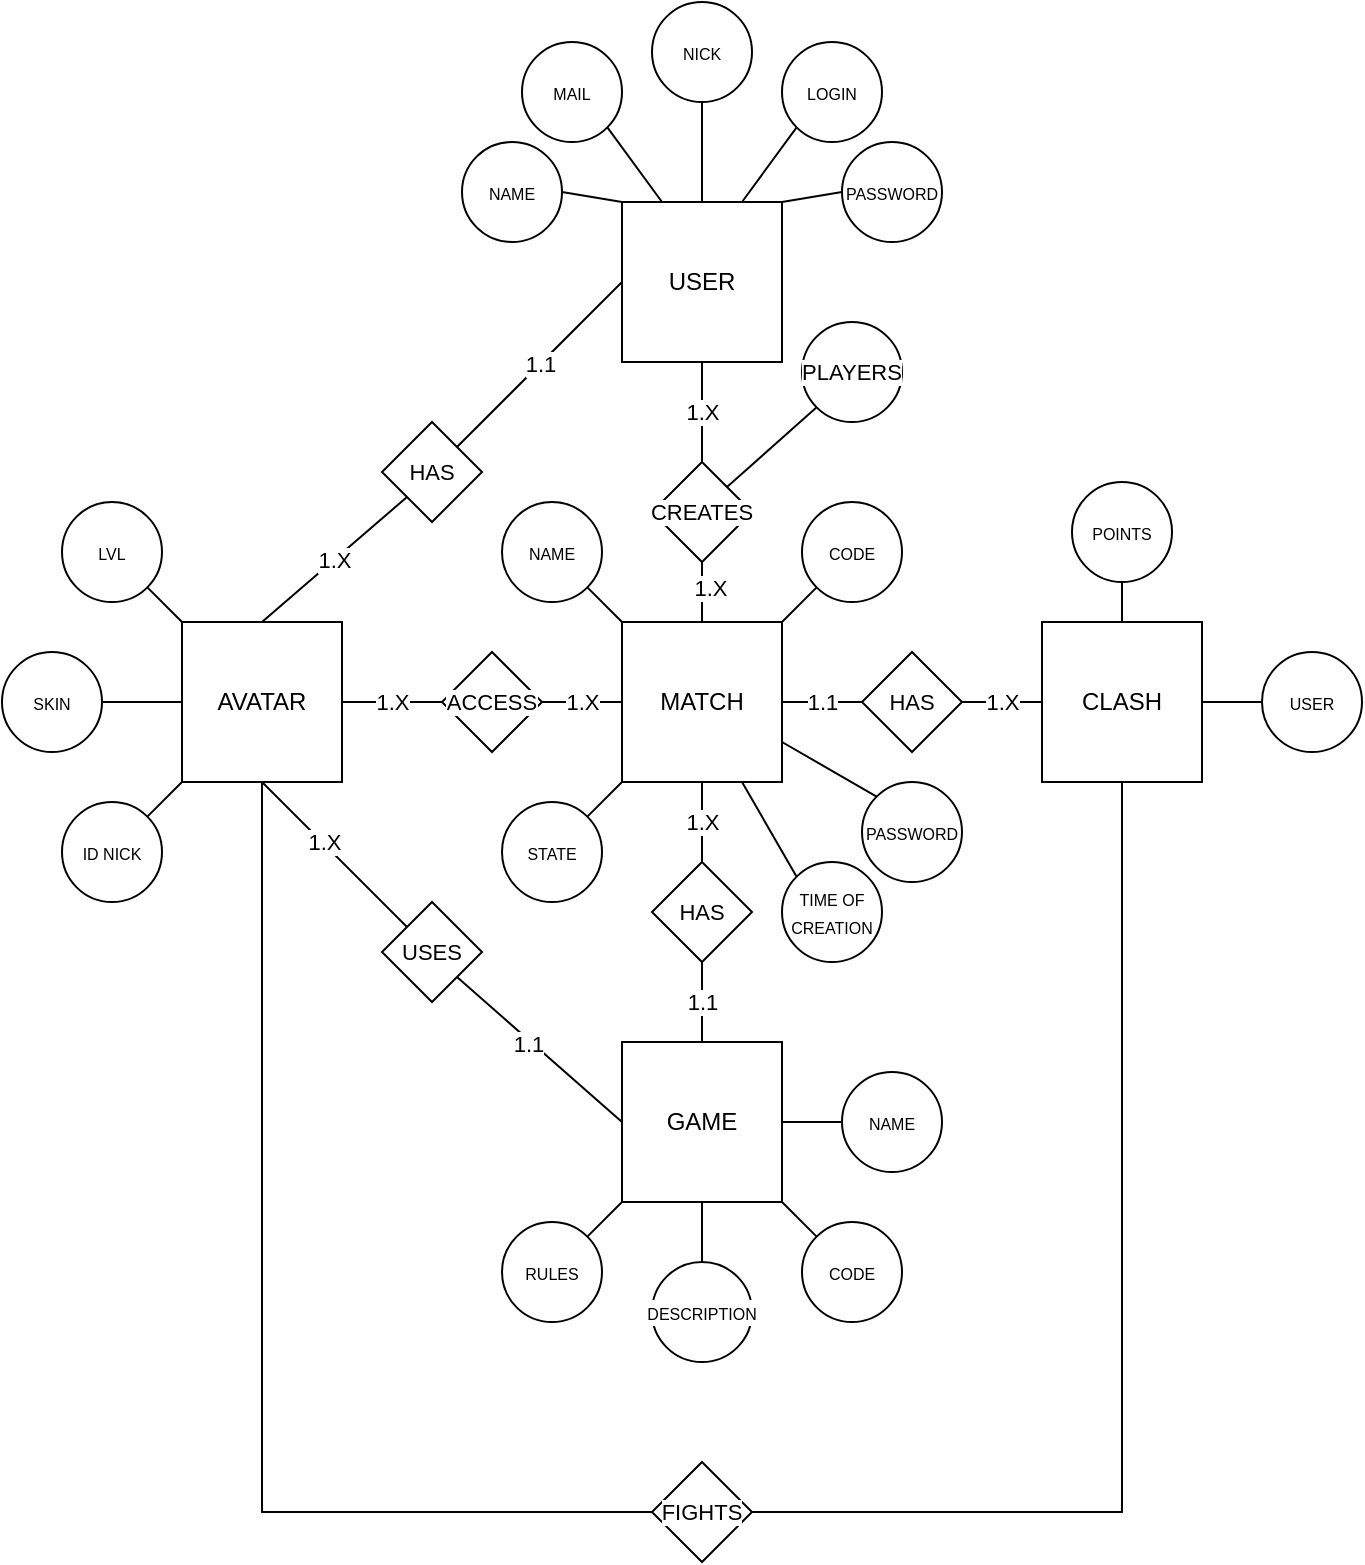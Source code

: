 <mxfile version="26.0.5">
  <diagram name="Página-1" id="8rB7lRmxeVJ_NQVGPMdq">
    <mxGraphModel dx="1434" dy="780" grid="1" gridSize="10" guides="1" tooltips="1" connect="1" arrows="1" fold="1" page="1" pageScale="1" pageWidth="3300" pageHeight="4681" math="0" shadow="0">
      <root>
        <mxCell id="0" />
        <mxCell id="1" parent="0" />
        <mxCell id="Q8lysUZiwYk1WU2H4I8g-20" value="1.X" style="edgeStyle=none;shape=connector;rounded=0;orthogonalLoop=1;jettySize=auto;html=1;exitX=0.5;exitY=0;exitDx=0;exitDy=0;entryX=0.5;entryY=1;entryDx=0;entryDy=0;strokeColor=default;align=center;verticalAlign=middle;fontFamily=Helvetica;fontSize=11;fontColor=default;labelBackgroundColor=default;endArrow=none;" edge="1" parent="1" source="Q8lysUZiwYk1WU2H4I8g-43" target="Q8lysUZiwYk1WU2H4I8g-3">
          <mxGeometry relative="1" as="geometry" />
        </mxCell>
        <mxCell id="Q8lysUZiwYk1WU2H4I8g-77" style="edgeStyle=none;shape=connector;rounded=0;orthogonalLoop=1;jettySize=auto;html=1;exitX=0.5;exitY=1;exitDx=0;exitDy=0;entryX=0.5;entryY=0;entryDx=0;entryDy=0;strokeColor=default;align=center;verticalAlign=middle;fontFamily=Helvetica;fontSize=11;fontColor=default;labelBackgroundColor=default;endArrow=none;" edge="1" parent="1" source="Q8lysUZiwYk1WU2H4I8g-1" target="Q8lysUZiwYk1WU2H4I8g-55">
          <mxGeometry relative="1" as="geometry" />
        </mxCell>
        <mxCell id="Q8lysUZiwYk1WU2H4I8g-1" value="GAME" style="whiteSpace=wrap;html=1;aspect=fixed;" vertex="1" parent="1">
          <mxGeometry x="600" y="530" width="80" height="80" as="geometry" />
        </mxCell>
        <mxCell id="Q8lysUZiwYk1WU2H4I8g-23" value="1.X" style="edgeStyle=none;shape=connector;rounded=0;orthogonalLoop=1;jettySize=auto;html=1;exitX=1;exitY=0.5;exitDx=0;exitDy=0;entryX=0;entryY=0.5;entryDx=0;entryDy=0;strokeColor=default;align=center;verticalAlign=middle;fontFamily=Helvetica;fontSize=11;fontColor=default;labelBackgroundColor=default;endArrow=none;" edge="1" parent="1" source="Q8lysUZiwYk1WU2H4I8g-31" target="Q8lysUZiwYk1WU2H4I8g-3">
          <mxGeometry relative="1" as="geometry" />
        </mxCell>
        <mxCell id="Q8lysUZiwYk1WU2H4I8g-41" style="edgeStyle=none;shape=connector;rounded=0;orthogonalLoop=1;jettySize=auto;html=1;exitX=0.5;exitY=1;exitDx=0;exitDy=0;entryX=0;entryY=0;entryDx=0;entryDy=0;strokeColor=default;align=center;verticalAlign=middle;fontFamily=Helvetica;fontSize=11;fontColor=default;labelBackgroundColor=default;endArrow=none;" edge="1" parent="1" source="Q8lysUZiwYk1WU2H4I8g-2" target="Q8lysUZiwYk1WU2H4I8g-40">
          <mxGeometry relative="1" as="geometry" />
        </mxCell>
        <mxCell id="Q8lysUZiwYk1WU2H4I8g-52" value="1.X" style="edgeLabel;html=1;align=center;verticalAlign=middle;resizable=0;points=[];fontFamily=Helvetica;fontSize=11;fontColor=default;labelBackgroundColor=default;" vertex="1" connectable="0" parent="Q8lysUZiwYk1WU2H4I8g-41">
          <mxGeometry x="-0.159" y="1" relative="1" as="geometry">
            <mxPoint as="offset" />
          </mxGeometry>
        </mxCell>
        <mxCell id="Q8lysUZiwYk1WU2H4I8g-89" style="edgeStyle=none;shape=connector;rounded=0;orthogonalLoop=1;jettySize=auto;html=1;exitX=0;exitY=0.5;exitDx=0;exitDy=0;entryX=1;entryY=0.5;entryDx=0;entryDy=0;strokeColor=default;align=center;verticalAlign=middle;fontFamily=Helvetica;fontSize=11;fontColor=default;labelBackgroundColor=default;endArrow=none;" edge="1" parent="1" source="Q8lysUZiwYk1WU2H4I8g-2" target="Q8lysUZiwYk1WU2H4I8g-50">
          <mxGeometry relative="1" as="geometry" />
        </mxCell>
        <mxCell id="Q8lysUZiwYk1WU2H4I8g-2" value="AVATAR" style="whiteSpace=wrap;html=1;aspect=fixed;" vertex="1" parent="1">
          <mxGeometry x="380" y="320" width="80" height="80" as="geometry" />
        </mxCell>
        <mxCell id="Q8lysUZiwYk1WU2H4I8g-64" style="edgeStyle=none;shape=connector;rounded=0;orthogonalLoop=1;jettySize=auto;html=1;exitX=0.75;exitY=1;exitDx=0;exitDy=0;entryX=0;entryY=0;entryDx=0;entryDy=0;strokeColor=default;align=center;verticalAlign=middle;fontFamily=Helvetica;fontSize=11;fontColor=default;labelBackgroundColor=default;endArrow=none;" edge="1" parent="1" source="Q8lysUZiwYk1WU2H4I8g-3" target="Q8lysUZiwYk1WU2H4I8g-63">
          <mxGeometry relative="1" as="geometry" />
        </mxCell>
        <mxCell id="Q8lysUZiwYk1WU2H4I8g-65" style="edgeStyle=none;shape=connector;rounded=0;orthogonalLoop=1;jettySize=auto;html=1;exitX=1;exitY=0.75;exitDx=0;exitDy=0;entryX=0;entryY=0;entryDx=0;entryDy=0;strokeColor=default;align=center;verticalAlign=middle;fontFamily=Helvetica;fontSize=11;fontColor=default;labelBackgroundColor=default;endArrow=none;" edge="1" parent="1" source="Q8lysUZiwYk1WU2H4I8g-3" target="Q8lysUZiwYk1WU2H4I8g-59">
          <mxGeometry relative="1" as="geometry" />
        </mxCell>
        <mxCell id="Q8lysUZiwYk1WU2H4I8g-66" style="edgeStyle=none;shape=connector;rounded=0;orthogonalLoop=1;jettySize=auto;html=1;exitX=1;exitY=0;exitDx=0;exitDy=0;entryX=0;entryY=1;entryDx=0;entryDy=0;strokeColor=default;align=center;verticalAlign=middle;fontFamily=Helvetica;fontSize=11;fontColor=default;labelBackgroundColor=default;endArrow=none;" edge="1" parent="1" source="Q8lysUZiwYk1WU2H4I8g-3" target="Q8lysUZiwYk1WU2H4I8g-60">
          <mxGeometry relative="1" as="geometry" />
        </mxCell>
        <mxCell id="Q8lysUZiwYk1WU2H4I8g-67" style="edgeStyle=none;shape=connector;rounded=0;orthogonalLoop=1;jettySize=auto;html=1;exitX=0;exitY=0;exitDx=0;exitDy=0;entryX=1;entryY=1;entryDx=0;entryDy=0;strokeColor=default;align=center;verticalAlign=middle;fontFamily=Helvetica;fontSize=11;fontColor=default;labelBackgroundColor=default;endArrow=none;" edge="1" parent="1" source="Q8lysUZiwYk1WU2H4I8g-3" target="Q8lysUZiwYk1WU2H4I8g-61">
          <mxGeometry relative="1" as="geometry" />
        </mxCell>
        <mxCell id="Q8lysUZiwYk1WU2H4I8g-68" style="edgeStyle=none;shape=connector;rounded=0;orthogonalLoop=1;jettySize=auto;html=1;exitX=0;exitY=1;exitDx=0;exitDy=0;entryX=1;entryY=0;entryDx=0;entryDy=0;strokeColor=default;align=center;verticalAlign=middle;fontFamily=Helvetica;fontSize=11;fontColor=default;labelBackgroundColor=default;endArrow=none;" edge="1" parent="1" source="Q8lysUZiwYk1WU2H4I8g-3" target="Q8lysUZiwYk1WU2H4I8g-62">
          <mxGeometry relative="1" as="geometry" />
        </mxCell>
        <mxCell id="Q8lysUZiwYk1WU2H4I8g-3" value="MATCH" style="whiteSpace=wrap;html=1;aspect=fixed;" vertex="1" parent="1">
          <mxGeometry x="600" y="320" width="80" height="80" as="geometry" />
        </mxCell>
        <mxCell id="Q8lysUZiwYk1WU2H4I8g-19" style="edgeStyle=none;shape=connector;rounded=0;orthogonalLoop=1;jettySize=auto;html=1;exitX=0.5;exitY=1;exitDx=0;exitDy=0;entryX=0.5;entryY=0;entryDx=0;entryDy=0;strokeColor=default;align=center;verticalAlign=middle;fontFamily=Helvetica;fontSize=11;fontColor=default;labelBackgroundColor=default;endArrow=none;" edge="1" parent="1" source="Q8lysUZiwYk1WU2H4I8g-33" target="Q8lysUZiwYk1WU2H4I8g-3">
          <mxGeometry relative="1" as="geometry" />
        </mxCell>
        <mxCell id="Q8lysUZiwYk1WU2H4I8g-79" value="1.X" style="edgeLabel;html=1;align=center;verticalAlign=middle;resizable=0;points=[];fontFamily=Helvetica;fontSize=11;fontColor=default;labelBackgroundColor=default;" vertex="1" connectable="0" parent="Q8lysUZiwYk1WU2H4I8g-19">
          <mxGeometry x="-0.133" y="4" relative="1" as="geometry">
            <mxPoint as="offset" />
          </mxGeometry>
        </mxCell>
        <mxCell id="Q8lysUZiwYk1WU2H4I8g-4" value="USER" style="whiteSpace=wrap;html=1;aspect=fixed;" vertex="1" parent="1">
          <mxGeometry x="600" y="110" width="80" height="80" as="geometry" />
        </mxCell>
        <mxCell id="Q8lysUZiwYk1WU2H4I8g-16" value="1.1" style="edgeStyle=none;shape=connector;rounded=0;orthogonalLoop=1;jettySize=auto;html=1;exitX=0;exitY=0.5;exitDx=0;exitDy=0;entryX=1;entryY=0.5;entryDx=0;entryDy=0;strokeColor=default;align=center;verticalAlign=middle;fontFamily=Helvetica;fontSize=11;fontColor=default;labelBackgroundColor=default;endArrow=none;" edge="1" parent="1" source="Q8lysUZiwYk1WU2H4I8g-48" target="Q8lysUZiwYk1WU2H4I8g-3">
          <mxGeometry relative="1" as="geometry" />
        </mxCell>
        <mxCell id="Q8lysUZiwYk1WU2H4I8g-80" style="edgeStyle=none;shape=connector;rounded=0;orthogonalLoop=1;jettySize=auto;html=1;exitX=0.5;exitY=1;exitDx=0;exitDy=0;entryX=1;entryY=0.5;entryDx=0;entryDy=0;strokeColor=default;align=center;verticalAlign=middle;fontFamily=Helvetica;fontSize=11;fontColor=default;labelBackgroundColor=default;endArrow=none;" edge="1" parent="1" source="Q8lysUZiwYk1WU2H4I8g-5" target="Q8lysUZiwYk1WU2H4I8g-45">
          <mxGeometry relative="1" as="geometry">
            <Array as="points">
              <mxPoint x="850" y="765" />
            </Array>
          </mxGeometry>
        </mxCell>
        <mxCell id="Q8lysUZiwYk1WU2H4I8g-5" value="CLASH" style="whiteSpace=wrap;html=1;aspect=fixed;" vertex="1" parent="1">
          <mxGeometry x="810" y="320" width="80" height="80" as="geometry" />
        </mxCell>
        <mxCell id="Q8lysUZiwYk1WU2H4I8g-99" style="edgeStyle=none;shape=connector;rounded=0;orthogonalLoop=1;jettySize=auto;html=1;exitX=1;exitY=0.5;exitDx=0;exitDy=0;entryX=0;entryY=0;entryDx=0;entryDy=0;strokeColor=default;align=center;verticalAlign=middle;fontFamily=Helvetica;fontSize=11;fontColor=default;labelBackgroundColor=default;endArrow=none;" edge="1" parent="1" source="Q8lysUZiwYk1WU2H4I8g-26" target="Q8lysUZiwYk1WU2H4I8g-4">
          <mxGeometry relative="1" as="geometry" />
        </mxCell>
        <mxCell id="Q8lysUZiwYk1WU2H4I8g-26" value="&lt;span style=&quot;font-size: 8px;&quot;&gt;NAME&lt;/span&gt;" style="ellipse;whiteSpace=wrap;html=1;aspect=fixed;fontFamily=Helvetica;fontSize=11;fontColor=default;labelBackgroundColor=default;" vertex="1" parent="1">
          <mxGeometry x="520" y="80" width="50" height="50" as="geometry" />
        </mxCell>
        <mxCell id="Q8lysUZiwYk1WU2H4I8g-95" style="edgeStyle=none;shape=connector;rounded=0;orthogonalLoop=1;jettySize=auto;html=1;exitX=1;exitY=1;exitDx=0;exitDy=0;entryX=0.25;entryY=0;entryDx=0;entryDy=0;strokeColor=default;align=center;verticalAlign=middle;fontFamily=Helvetica;fontSize=11;fontColor=default;labelBackgroundColor=default;endArrow=none;" edge="1" parent="1" source="Q8lysUZiwYk1WU2H4I8g-27" target="Q8lysUZiwYk1WU2H4I8g-4">
          <mxGeometry relative="1" as="geometry" />
        </mxCell>
        <mxCell id="Q8lysUZiwYk1WU2H4I8g-27" value="&lt;span style=&quot;font-size: 8px;&quot;&gt;MAIL&lt;/span&gt;" style="ellipse;whiteSpace=wrap;html=1;aspect=fixed;fontFamily=Helvetica;fontSize=11;fontColor=default;labelBackgroundColor=default;" vertex="1" parent="1">
          <mxGeometry x="550" y="30" width="50" height="50" as="geometry" />
        </mxCell>
        <mxCell id="Q8lysUZiwYk1WU2H4I8g-96" style="edgeStyle=none;shape=connector;rounded=0;orthogonalLoop=1;jettySize=auto;html=1;exitX=0.5;exitY=1;exitDx=0;exitDy=0;entryX=0.5;entryY=0;entryDx=0;entryDy=0;strokeColor=default;align=center;verticalAlign=middle;fontFamily=Helvetica;fontSize=11;fontColor=default;labelBackgroundColor=default;endArrow=none;" edge="1" parent="1" source="Q8lysUZiwYk1WU2H4I8g-28" target="Q8lysUZiwYk1WU2H4I8g-4">
          <mxGeometry relative="1" as="geometry" />
        </mxCell>
        <mxCell id="Q8lysUZiwYk1WU2H4I8g-28" value="&lt;span style=&quot;font-size: 8px;&quot;&gt;NICK&lt;/span&gt;" style="ellipse;whiteSpace=wrap;html=1;aspect=fixed;fontFamily=Helvetica;fontSize=11;fontColor=default;labelBackgroundColor=default;" vertex="1" parent="1">
          <mxGeometry x="615" y="10" width="50" height="50" as="geometry" />
        </mxCell>
        <mxCell id="Q8lysUZiwYk1WU2H4I8g-97" style="edgeStyle=none;shape=connector;rounded=0;orthogonalLoop=1;jettySize=auto;html=1;exitX=0;exitY=1;exitDx=0;exitDy=0;entryX=0.75;entryY=0;entryDx=0;entryDy=0;strokeColor=default;align=center;verticalAlign=middle;fontFamily=Helvetica;fontSize=11;fontColor=default;labelBackgroundColor=default;endArrow=none;" edge="1" parent="1" source="Q8lysUZiwYk1WU2H4I8g-29" target="Q8lysUZiwYk1WU2H4I8g-4">
          <mxGeometry relative="1" as="geometry" />
        </mxCell>
        <mxCell id="Q8lysUZiwYk1WU2H4I8g-29" value="&lt;span style=&quot;font-size: 8px;&quot;&gt;LOGIN&lt;/span&gt;" style="ellipse;whiteSpace=wrap;html=1;aspect=fixed;fontFamily=Helvetica;fontSize=11;fontColor=default;labelBackgroundColor=default;" vertex="1" parent="1">
          <mxGeometry x="680" y="30" width="50" height="50" as="geometry" />
        </mxCell>
        <mxCell id="Q8lysUZiwYk1WU2H4I8g-100" style="edgeStyle=none;shape=connector;rounded=0;orthogonalLoop=1;jettySize=auto;html=1;exitX=0;exitY=0.5;exitDx=0;exitDy=0;entryX=1;entryY=0;entryDx=0;entryDy=0;strokeColor=default;align=center;verticalAlign=middle;fontFamily=Helvetica;fontSize=11;fontColor=default;labelBackgroundColor=default;endArrow=none;" edge="1" parent="1" source="Q8lysUZiwYk1WU2H4I8g-30" target="Q8lysUZiwYk1WU2H4I8g-4">
          <mxGeometry relative="1" as="geometry" />
        </mxCell>
        <mxCell id="Q8lysUZiwYk1WU2H4I8g-30" value="&lt;span style=&quot;font-size: 8px;&quot;&gt;PASSWORD&lt;/span&gt;" style="ellipse;whiteSpace=wrap;html=1;aspect=fixed;fontFamily=Helvetica;fontSize=11;fontColor=default;labelBackgroundColor=default;" vertex="1" parent="1">
          <mxGeometry x="710" y="80" width="50" height="50" as="geometry" />
        </mxCell>
        <mxCell id="Q8lysUZiwYk1WU2H4I8g-32" value="1.X" style="edgeStyle=none;shape=connector;rounded=0;orthogonalLoop=1;jettySize=auto;html=1;exitX=1;exitY=0.5;exitDx=0;exitDy=0;entryX=0;entryY=0.5;entryDx=0;entryDy=0;strokeColor=default;align=center;verticalAlign=middle;fontFamily=Helvetica;fontSize=11;fontColor=default;labelBackgroundColor=default;endArrow=none;" edge="1" parent="1" source="Q8lysUZiwYk1WU2H4I8g-2" target="Q8lysUZiwYk1WU2H4I8g-31">
          <mxGeometry relative="1" as="geometry">
            <mxPoint x="460" y="360" as="sourcePoint" />
            <mxPoint x="600" y="360" as="targetPoint" />
          </mxGeometry>
        </mxCell>
        <mxCell id="Q8lysUZiwYk1WU2H4I8g-31" value="ACCESS" style="rhombus;whiteSpace=wrap;html=1;fontFamily=Helvetica;fontSize=11;fontColor=default;labelBackgroundColor=default;" vertex="1" parent="1">
          <mxGeometry x="510" y="335" width="50" height="50" as="geometry" />
        </mxCell>
        <mxCell id="Q8lysUZiwYk1WU2H4I8g-34" value="1.X" style="edgeStyle=none;shape=connector;rounded=0;orthogonalLoop=1;jettySize=auto;html=1;exitX=0.5;exitY=1;exitDx=0;exitDy=0;entryX=0.5;entryY=0;entryDx=0;entryDy=0;strokeColor=default;align=center;verticalAlign=middle;fontFamily=Helvetica;fontSize=11;fontColor=default;labelBackgroundColor=default;endArrow=none;" edge="1" parent="1" source="Q8lysUZiwYk1WU2H4I8g-4" target="Q8lysUZiwYk1WU2H4I8g-33">
          <mxGeometry relative="1" as="geometry">
            <mxPoint x="640" y="200" as="sourcePoint" />
            <mxPoint x="640" y="320" as="targetPoint" />
          </mxGeometry>
        </mxCell>
        <mxCell id="Q8lysUZiwYk1WU2H4I8g-33" value="CREATES" style="rhombus;whiteSpace=wrap;html=1;fontFamily=Helvetica;fontSize=11;fontColor=default;labelBackgroundColor=default;" vertex="1" parent="1">
          <mxGeometry x="615" y="240" width="50" height="50" as="geometry" />
        </mxCell>
        <mxCell id="Q8lysUZiwYk1WU2H4I8g-38" value="1.1" style="edgeStyle=none;shape=connector;rounded=0;orthogonalLoop=1;jettySize=auto;html=1;exitX=1;exitY=0;exitDx=0;exitDy=0;entryX=0;entryY=0.5;entryDx=0;entryDy=0;strokeColor=default;align=center;verticalAlign=middle;fontFamily=Helvetica;fontSize=11;fontColor=default;labelBackgroundColor=default;endArrow=none;" edge="1" parent="1" source="Q8lysUZiwYk1WU2H4I8g-35" target="Q8lysUZiwYk1WU2H4I8g-4">
          <mxGeometry relative="1" as="geometry" />
        </mxCell>
        <mxCell id="Q8lysUZiwYk1WU2H4I8g-39" value="1.X" style="edgeStyle=none;shape=connector;rounded=0;orthogonalLoop=1;jettySize=auto;html=1;exitX=0;exitY=1;exitDx=0;exitDy=0;entryX=0.5;entryY=0;entryDx=0;entryDy=0;strokeColor=default;align=center;verticalAlign=middle;fontFamily=Helvetica;fontSize=11;fontColor=default;labelBackgroundColor=default;endArrow=none;" edge="1" parent="1" source="Q8lysUZiwYk1WU2H4I8g-35" target="Q8lysUZiwYk1WU2H4I8g-2">
          <mxGeometry relative="1" as="geometry" />
        </mxCell>
        <mxCell id="Q8lysUZiwYk1WU2H4I8g-35" value="HAS" style="rhombus;whiteSpace=wrap;html=1;fontFamily=Helvetica;fontSize=11;fontColor=default;labelBackgroundColor=default;" vertex="1" parent="1">
          <mxGeometry x="480" y="220" width="50" height="50" as="geometry" />
        </mxCell>
        <mxCell id="Q8lysUZiwYk1WU2H4I8g-42" style="edgeStyle=none;shape=connector;rounded=0;orthogonalLoop=1;jettySize=auto;html=1;exitX=1;exitY=1;exitDx=0;exitDy=0;entryX=0;entryY=0.5;entryDx=0;entryDy=0;strokeColor=default;align=center;verticalAlign=middle;fontFamily=Helvetica;fontSize=11;fontColor=default;labelBackgroundColor=default;endArrow=none;" edge="1" parent="1" source="Q8lysUZiwYk1WU2H4I8g-40" target="Q8lysUZiwYk1WU2H4I8g-1">
          <mxGeometry relative="1" as="geometry" />
        </mxCell>
        <mxCell id="Q8lysUZiwYk1WU2H4I8g-53" value="1.1" style="edgeLabel;html=1;align=center;verticalAlign=middle;resizable=0;points=[];fontFamily=Helvetica;fontSize=11;fontColor=default;labelBackgroundColor=default;" vertex="1" connectable="0" parent="Q8lysUZiwYk1WU2H4I8g-42">
          <mxGeometry x="-0.137" y="-2" relative="1" as="geometry">
            <mxPoint x="1" as="offset" />
          </mxGeometry>
        </mxCell>
        <mxCell id="Q8lysUZiwYk1WU2H4I8g-40" value="USES" style="rhombus;whiteSpace=wrap;html=1;fontFamily=Helvetica;fontSize=11;fontColor=default;labelBackgroundColor=default;" vertex="1" parent="1">
          <mxGeometry x="480" y="460" width="50" height="50" as="geometry" />
        </mxCell>
        <mxCell id="Q8lysUZiwYk1WU2H4I8g-44" value="1.1" style="edgeStyle=none;shape=connector;rounded=0;orthogonalLoop=1;jettySize=auto;html=1;exitX=0.5;exitY=0;exitDx=0;exitDy=0;entryX=0.5;entryY=1;entryDx=0;entryDy=0;strokeColor=default;align=center;verticalAlign=middle;fontFamily=Helvetica;fontSize=11;fontColor=default;labelBackgroundColor=default;endArrow=none;" edge="1" parent="1" source="Q8lysUZiwYk1WU2H4I8g-1" target="Q8lysUZiwYk1WU2H4I8g-43">
          <mxGeometry relative="1" as="geometry">
            <mxPoint x="640" y="530" as="sourcePoint" />
            <mxPoint x="640" y="400" as="targetPoint" />
          </mxGeometry>
        </mxCell>
        <mxCell id="Q8lysUZiwYk1WU2H4I8g-43" value="HAS" style="rhombus;whiteSpace=wrap;html=1;fontFamily=Helvetica;fontSize=11;fontColor=default;labelBackgroundColor=default;" vertex="1" parent="1">
          <mxGeometry x="615" y="440" width="50" height="50" as="geometry" />
        </mxCell>
        <mxCell id="Q8lysUZiwYk1WU2H4I8g-45" value="FIGHTS" style="rhombus;whiteSpace=wrap;html=1;fontFamily=Helvetica;fontSize=11;fontColor=default;labelBackgroundColor=default;" vertex="1" parent="1">
          <mxGeometry x="615" y="740" width="50" height="50" as="geometry" />
        </mxCell>
        <mxCell id="Q8lysUZiwYk1WU2H4I8g-49" value="1.X" style="edgeStyle=none;shape=connector;rounded=0;orthogonalLoop=1;jettySize=auto;html=1;exitX=0;exitY=0.5;exitDx=0;exitDy=0;entryX=1;entryY=0.5;entryDx=0;entryDy=0;strokeColor=default;align=center;verticalAlign=middle;fontFamily=Helvetica;fontSize=11;fontColor=default;labelBackgroundColor=default;endArrow=none;" edge="1" parent="1" source="Q8lysUZiwYk1WU2H4I8g-5" target="Q8lysUZiwYk1WU2H4I8g-48">
          <mxGeometry relative="1" as="geometry">
            <mxPoint x="810" y="360" as="sourcePoint" />
            <mxPoint x="680" y="360" as="targetPoint" />
            <Array as="points">
              <mxPoint x="790" y="360" />
            </Array>
          </mxGeometry>
        </mxCell>
        <mxCell id="Q8lysUZiwYk1WU2H4I8g-48" value="HAS" style="rhombus;whiteSpace=wrap;html=1;fontFamily=Helvetica;fontSize=11;fontColor=default;labelBackgroundColor=default;" vertex="1" parent="1">
          <mxGeometry x="720" y="335" width="50" height="50" as="geometry" />
        </mxCell>
        <mxCell id="Q8lysUZiwYk1WU2H4I8g-50" value="&lt;span style=&quot;font-size: 8px;&quot;&gt;SKIN&lt;/span&gt;" style="ellipse;whiteSpace=wrap;html=1;aspect=fixed;fontFamily=Helvetica;fontSize=11;fontColor=default;labelBackgroundColor=default;" vertex="1" parent="1">
          <mxGeometry x="290" y="335" width="50" height="50" as="geometry" />
        </mxCell>
        <mxCell id="Q8lysUZiwYk1WU2H4I8g-90" style="edgeStyle=none;shape=connector;rounded=0;orthogonalLoop=1;jettySize=auto;html=1;exitX=1;exitY=1;exitDx=0;exitDy=0;entryX=0;entryY=0;entryDx=0;entryDy=0;strokeColor=default;align=center;verticalAlign=middle;fontFamily=Helvetica;fontSize=11;fontColor=default;labelBackgroundColor=default;endArrow=none;" edge="1" parent="1" source="Q8lysUZiwYk1WU2H4I8g-51" target="Q8lysUZiwYk1WU2H4I8g-2">
          <mxGeometry relative="1" as="geometry" />
        </mxCell>
        <mxCell id="Q8lysUZiwYk1WU2H4I8g-51" value="&lt;span style=&quot;font-size: 8px;&quot;&gt;LVL&lt;/span&gt;" style="ellipse;whiteSpace=wrap;html=1;aspect=fixed;fontFamily=Helvetica;fontSize=11;fontColor=default;labelBackgroundColor=default;" vertex="1" parent="1">
          <mxGeometry x="320" y="260" width="50" height="50" as="geometry" />
        </mxCell>
        <mxCell id="Q8lysUZiwYk1WU2H4I8g-76" style="edgeStyle=none;shape=connector;rounded=0;orthogonalLoop=1;jettySize=auto;html=1;exitX=0;exitY=0;exitDx=0;exitDy=0;entryX=1;entryY=1;entryDx=0;entryDy=0;strokeColor=default;align=center;verticalAlign=middle;fontFamily=Helvetica;fontSize=11;fontColor=default;labelBackgroundColor=default;endArrow=none;" edge="1" parent="1" source="Q8lysUZiwYk1WU2H4I8g-54" target="Q8lysUZiwYk1WU2H4I8g-1">
          <mxGeometry relative="1" as="geometry" />
        </mxCell>
        <mxCell id="Q8lysUZiwYk1WU2H4I8g-54" value="&lt;span style=&quot;font-size: 8px;&quot;&gt;CODE&lt;/span&gt;" style="ellipse;whiteSpace=wrap;html=1;aspect=fixed;fontFamily=Helvetica;fontSize=11;fontColor=default;labelBackgroundColor=default;" vertex="1" parent="1">
          <mxGeometry x="690" y="620" width="50" height="50" as="geometry" />
        </mxCell>
        <mxCell id="Q8lysUZiwYk1WU2H4I8g-55" value="&lt;span style=&quot;font-size: 8px;&quot;&gt;DESCRIPTION&lt;/span&gt;" style="ellipse;whiteSpace=wrap;html=1;aspect=fixed;fontFamily=Helvetica;fontSize=11;fontColor=default;labelBackgroundColor=default;" vertex="1" parent="1">
          <mxGeometry x="615" y="640" width="50" height="50" as="geometry" />
        </mxCell>
        <mxCell id="Q8lysUZiwYk1WU2H4I8g-75" style="edgeStyle=none;shape=connector;rounded=0;orthogonalLoop=1;jettySize=auto;html=1;exitX=0;exitY=0.5;exitDx=0;exitDy=0;entryX=1;entryY=0.5;entryDx=0;entryDy=0;strokeColor=default;align=center;verticalAlign=middle;fontFamily=Helvetica;fontSize=11;fontColor=default;labelBackgroundColor=default;endArrow=none;" edge="1" parent="1" source="Q8lysUZiwYk1WU2H4I8g-56" target="Q8lysUZiwYk1WU2H4I8g-1">
          <mxGeometry relative="1" as="geometry" />
        </mxCell>
        <mxCell id="Q8lysUZiwYk1WU2H4I8g-56" value="&lt;span style=&quot;font-size: 8px;&quot;&gt;NAME&lt;/span&gt;" style="ellipse;whiteSpace=wrap;html=1;aspect=fixed;fontFamily=Helvetica;fontSize=11;fontColor=default;labelBackgroundColor=default;" vertex="1" parent="1">
          <mxGeometry x="710" y="545" width="50" height="50" as="geometry" />
        </mxCell>
        <mxCell id="Q8lysUZiwYk1WU2H4I8g-91" style="edgeStyle=none;shape=connector;rounded=0;orthogonalLoop=1;jettySize=auto;html=1;exitX=1;exitY=0;exitDx=0;exitDy=0;entryX=0;entryY=1;entryDx=0;entryDy=0;strokeColor=default;align=center;verticalAlign=middle;fontFamily=Helvetica;fontSize=11;fontColor=default;labelBackgroundColor=default;endArrow=none;" edge="1" parent="1" source="Q8lysUZiwYk1WU2H4I8g-57" target="Q8lysUZiwYk1WU2H4I8g-2">
          <mxGeometry relative="1" as="geometry" />
        </mxCell>
        <mxCell id="Q8lysUZiwYk1WU2H4I8g-57" value="&lt;span style=&quot;font-size: 8px;&quot;&gt;ID NICK&lt;/span&gt;" style="ellipse;whiteSpace=wrap;html=1;aspect=fixed;fontFamily=Helvetica;fontSize=11;fontColor=default;labelBackgroundColor=default;" vertex="1" parent="1">
          <mxGeometry x="320" y="410" width="50" height="50" as="geometry" />
        </mxCell>
        <mxCell id="Q8lysUZiwYk1WU2H4I8g-78" style="edgeStyle=none;shape=connector;rounded=0;orthogonalLoop=1;jettySize=auto;html=1;exitX=1;exitY=0;exitDx=0;exitDy=0;entryX=0;entryY=1;entryDx=0;entryDy=0;strokeColor=default;align=center;verticalAlign=middle;fontFamily=Helvetica;fontSize=11;fontColor=default;labelBackgroundColor=default;endArrow=none;" edge="1" parent="1" source="Q8lysUZiwYk1WU2H4I8g-58" target="Q8lysUZiwYk1WU2H4I8g-1">
          <mxGeometry relative="1" as="geometry" />
        </mxCell>
        <mxCell id="Q8lysUZiwYk1WU2H4I8g-58" value="&lt;span style=&quot;font-size: 8px;&quot;&gt;RULES&lt;/span&gt;" style="ellipse;whiteSpace=wrap;html=1;aspect=fixed;fontFamily=Helvetica;fontSize=11;fontColor=default;labelBackgroundColor=default;" vertex="1" parent="1">
          <mxGeometry x="540" y="620" width="50" height="50" as="geometry" />
        </mxCell>
        <mxCell id="Q8lysUZiwYk1WU2H4I8g-59" value="&lt;span style=&quot;font-size: 8px;&quot;&gt;PASSWORD&lt;/span&gt;" style="ellipse;whiteSpace=wrap;html=1;aspect=fixed;fontFamily=Helvetica;fontSize=11;fontColor=default;labelBackgroundColor=default;" vertex="1" parent="1">
          <mxGeometry x="720" y="400" width="50" height="50" as="geometry" />
        </mxCell>
        <mxCell id="Q8lysUZiwYk1WU2H4I8g-60" value="&lt;span style=&quot;font-size: 8px;&quot;&gt;CODE&lt;/span&gt;" style="ellipse;whiteSpace=wrap;html=1;aspect=fixed;fontFamily=Helvetica;fontSize=11;fontColor=default;labelBackgroundColor=default;" vertex="1" parent="1">
          <mxGeometry x="690" y="260" width="50" height="50" as="geometry" />
        </mxCell>
        <mxCell id="Q8lysUZiwYk1WU2H4I8g-61" value="&lt;span style=&quot;font-size: 8px;&quot;&gt;NAME&lt;/span&gt;" style="ellipse;whiteSpace=wrap;html=1;aspect=fixed;fontFamily=Helvetica;fontSize=11;fontColor=default;labelBackgroundColor=default;" vertex="1" parent="1">
          <mxGeometry x="540" y="260" width="50" height="50" as="geometry" />
        </mxCell>
        <mxCell id="Q8lysUZiwYk1WU2H4I8g-62" value="&lt;span style=&quot;font-size: 8px;&quot;&gt;STATE&lt;/span&gt;" style="ellipse;whiteSpace=wrap;html=1;aspect=fixed;fontFamily=Helvetica;fontSize=11;fontColor=default;labelBackgroundColor=default;" vertex="1" parent="1">
          <mxGeometry x="540" y="410" width="50" height="50" as="geometry" />
        </mxCell>
        <mxCell id="Q8lysUZiwYk1WU2H4I8g-63" value="&lt;span style=&quot;font-size: 8px;&quot;&gt;TIME OF&lt;/span&gt;&lt;div&gt;&lt;span style=&quot;font-size: 8px;&quot;&gt;CREATION&lt;/span&gt;&lt;/div&gt;" style="ellipse;whiteSpace=wrap;html=1;aspect=fixed;fontFamily=Helvetica;fontSize=11;fontColor=default;labelBackgroundColor=default;" vertex="1" parent="1">
          <mxGeometry x="680" y="440" width="50" height="50" as="geometry" />
        </mxCell>
        <mxCell id="Q8lysUZiwYk1WU2H4I8g-93" style="edgeStyle=none;shape=connector;rounded=0;orthogonalLoop=1;jettySize=auto;html=1;exitX=0;exitY=1;exitDx=0;exitDy=0;entryX=1;entryY=0;entryDx=0;entryDy=0;strokeColor=default;align=center;verticalAlign=middle;fontFamily=Helvetica;fontSize=11;fontColor=default;labelBackgroundColor=default;endArrow=none;" edge="1" parent="1" source="Q8lysUZiwYk1WU2H4I8g-72" target="Q8lysUZiwYk1WU2H4I8g-33">
          <mxGeometry relative="1" as="geometry" />
        </mxCell>
        <mxCell id="Q8lysUZiwYk1WU2H4I8g-72" value="PLAYERS" style="ellipse;whiteSpace=wrap;html=1;aspect=fixed;fontFamily=Helvetica;fontSize=11;fontColor=default;labelBackgroundColor=default;" vertex="1" parent="1">
          <mxGeometry x="690" y="170" width="50" height="50" as="geometry" />
        </mxCell>
        <mxCell id="Q8lysUZiwYk1WU2H4I8g-81" style="edgeStyle=none;shape=connector;rounded=0;orthogonalLoop=1;jettySize=auto;html=1;exitX=0;exitY=0.5;exitDx=0;exitDy=0;strokeColor=default;align=center;verticalAlign=middle;fontFamily=Helvetica;fontSize=11;fontColor=default;labelBackgroundColor=default;endArrow=none;entryX=0.5;entryY=1;entryDx=0;entryDy=0;" edge="1" parent="1" source="Q8lysUZiwYk1WU2H4I8g-45" target="Q8lysUZiwYk1WU2H4I8g-2">
          <mxGeometry relative="1" as="geometry">
            <Array as="points">
              <mxPoint x="420" y="765" />
            </Array>
          </mxGeometry>
        </mxCell>
        <mxCell id="Q8lysUZiwYk1WU2H4I8g-88" style="edgeStyle=none;shape=connector;rounded=0;orthogonalLoop=1;jettySize=auto;html=1;exitX=0;exitY=0.5;exitDx=0;exitDy=0;entryX=1;entryY=0.5;entryDx=0;entryDy=0;strokeColor=default;align=center;verticalAlign=middle;fontFamily=Helvetica;fontSize=11;fontColor=default;labelBackgroundColor=default;endArrow=none;" edge="1" parent="1" source="Q8lysUZiwYk1WU2H4I8g-82" target="Q8lysUZiwYk1WU2H4I8g-5">
          <mxGeometry relative="1" as="geometry" />
        </mxCell>
        <mxCell id="Q8lysUZiwYk1WU2H4I8g-82" value="&lt;span style=&quot;font-size: 8px;&quot;&gt;USER&lt;/span&gt;" style="ellipse;whiteSpace=wrap;html=1;aspect=fixed;fontFamily=Helvetica;fontSize=11;fontColor=default;labelBackgroundColor=default;" vertex="1" parent="1">
          <mxGeometry x="920" y="335" width="50" height="50" as="geometry" />
        </mxCell>
        <mxCell id="Q8lysUZiwYk1WU2H4I8g-87" style="edgeStyle=none;shape=connector;rounded=0;orthogonalLoop=1;jettySize=auto;html=1;exitX=0.5;exitY=1;exitDx=0;exitDy=0;entryX=0.5;entryY=0;entryDx=0;entryDy=0;strokeColor=default;align=center;verticalAlign=middle;fontFamily=Helvetica;fontSize=11;fontColor=default;labelBackgroundColor=default;endArrow=none;" edge="1" parent="1" source="Q8lysUZiwYk1WU2H4I8g-84" target="Q8lysUZiwYk1WU2H4I8g-5">
          <mxGeometry relative="1" as="geometry" />
        </mxCell>
        <mxCell id="Q8lysUZiwYk1WU2H4I8g-84" value="&lt;span style=&quot;font-size: 8px;&quot;&gt;POINTS&lt;/span&gt;" style="ellipse;whiteSpace=wrap;html=1;aspect=fixed;fontFamily=Helvetica;fontSize=11;fontColor=default;labelBackgroundColor=default;" vertex="1" parent="1">
          <mxGeometry x="825" y="250" width="50" height="50" as="geometry" />
        </mxCell>
      </root>
    </mxGraphModel>
  </diagram>
</mxfile>

